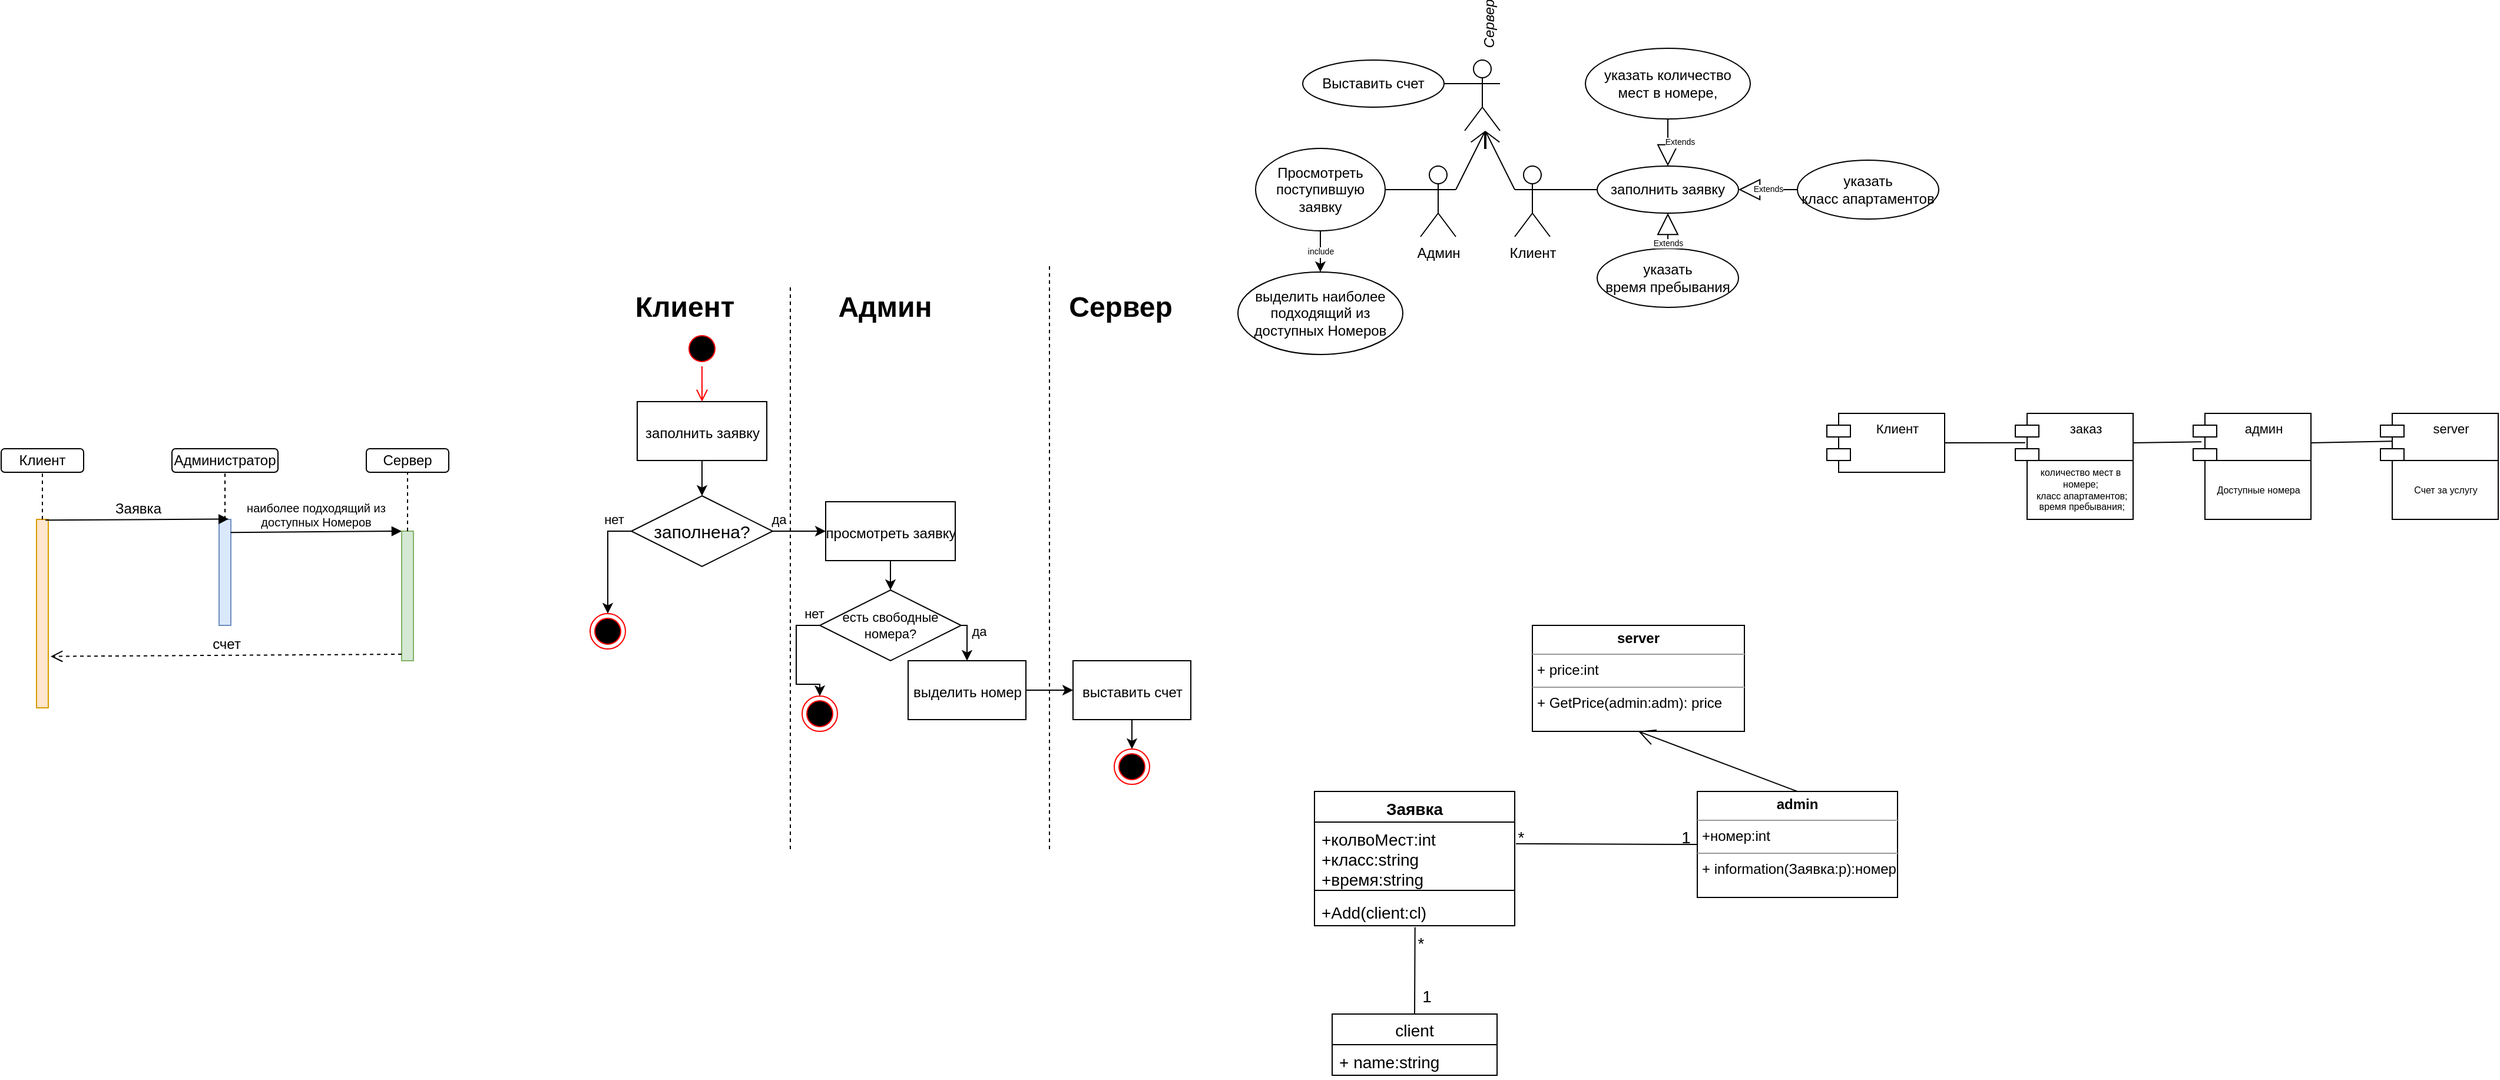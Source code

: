 <mxfile version="20.6.2" type="device"><diagram id="FvgOvNhc0AL6IE3lfwKK" name="Страница 1"><mxGraphModel dx="2424" dy="805" grid="1" gridSize="10" guides="1" tooltips="1" connect="1" arrows="1" fold="1" page="1" pageScale="1" pageWidth="827" pageHeight="1169" math="0" shadow="0"><root><mxCell id="0"/><mxCell id="1" parent="0"/><mxCell id="2zfGwBT45NxF4zeaI-SW-1" value="Клиент" style="shape=umlActor;verticalLabelPosition=bottom;verticalAlign=top;html=1;" vertex="1" parent="1"><mxGeometry x="615" y="180" width="30" height="60" as="geometry"/></mxCell><mxCell id="2zfGwBT45NxF4zeaI-SW-17" value="заполнить заявку" style="ellipse;whiteSpace=wrap;html=1;" vertex="1" parent="1"><mxGeometry x="685" y="180" width="120" height="40" as="geometry"/></mxCell><mxCell id="2zfGwBT45NxF4zeaI-SW-19" value="указать количество&lt;br&gt;мест в номере," style="ellipse;whiteSpace=wrap;html=1;" vertex="1" parent="1"><mxGeometry x="675" y="80" width="140" height="60" as="geometry"/></mxCell><mxCell id="2zfGwBT45NxF4zeaI-SW-21" value="указать&lt;br&gt;класс апартаментов &lt;br&gt;" style="ellipse;whiteSpace=wrap;html=1;" vertex="1" parent="1"><mxGeometry x="855" y="175" width="120" height="50" as="geometry"/></mxCell><mxCell id="2zfGwBT45NxF4zeaI-SW-23" value="указать&lt;br&gt;время пребывания&lt;br&gt;" style="ellipse;whiteSpace=wrap;html=1;" vertex="1" parent="1"><mxGeometry x="685" y="250" width="120" height="50" as="geometry"/></mxCell><mxCell id="2zfGwBT45NxF4zeaI-SW-35" value="Extends" style="endArrow=block;endSize=16;endFill=0;html=1;rounded=0;entryX=0.5;entryY=0;entryDx=0;entryDy=0;exitX=0.5;exitY=1;exitDx=0;exitDy=0;fontSize=7;verticalAlign=middle;" edge="1" parent="1" source="2zfGwBT45NxF4zeaI-SW-19" target="2zfGwBT45NxF4zeaI-SW-17"><mxGeometry y="10" width="160" relative="1" as="geometry"><mxPoint x="575" y="160" as="sourcePoint"/><mxPoint x="735" y="160" as="targetPoint"/><mxPoint as="offset"/></mxGeometry></mxCell><mxCell id="2zfGwBT45NxF4zeaI-SW-38" value="Extends" style="endArrow=block;endSize=16;endFill=0;html=1;rounded=0;entryX=0.5;entryY=1;entryDx=0;entryDy=0;exitX=0.5;exitY=0;exitDx=0;exitDy=0;fontSize=7;verticalAlign=top;" edge="1" parent="1" source="2zfGwBT45NxF4zeaI-SW-23" target="2zfGwBT45NxF4zeaI-SW-17"><mxGeometry width="160" relative="1" as="geometry"><mxPoint x="489" y="280" as="sourcePoint"/><mxPoint x="649" y="280" as="targetPoint"/></mxGeometry></mxCell><mxCell id="2zfGwBT45NxF4zeaI-SW-39" value="Extends" style="endArrow=block;endSize=16;endFill=0;html=1;rounded=0;entryX=1;entryY=0.5;entryDx=0;entryDy=0;fontSize=7;verticalAlign=middle;" edge="1" parent="1" target="2zfGwBT45NxF4zeaI-SW-17"><mxGeometry width="160" relative="1" as="geometry"><mxPoint x="855" y="200" as="sourcePoint"/><mxPoint x="785" y="150" as="targetPoint"/></mxGeometry></mxCell><mxCell id="2zfGwBT45NxF4zeaI-SW-49" value="include" style="edgeStyle=orthogonalEdgeStyle;rounded=0;orthogonalLoop=1;jettySize=auto;html=1;fontSize=7;" edge="1" parent="1" source="2zfGwBT45NxF4zeaI-SW-42" target="2zfGwBT45NxF4zeaI-SW-48"><mxGeometry relative="1" as="geometry"/></mxCell><mxCell id="2zfGwBT45NxF4zeaI-SW-42" value="&lt;font style=&quot;font-size: 12px;&quot;&gt;Просмотреть поступившую заявку&lt;/font&gt;" style="ellipse;whiteSpace=wrap;html=1;fontSize=7;" vertex="1" parent="1"><mxGeometry x="395" y="165" width="110" height="70" as="geometry"/></mxCell><mxCell id="2zfGwBT45NxF4zeaI-SW-45" value="" style="line;strokeWidth=1;fillColor=none;align=left;verticalAlign=middle;spacingTop=-1;spacingLeft=3;spacingRight=3;rotatable=0;labelPosition=right;points=[];portConstraint=eastwest;strokeColor=inherit;fontSize=7;" vertex="1" parent="1"><mxGeometry x="505" y="177.5" width="30" height="45" as="geometry"/></mxCell><mxCell id="2zfGwBT45NxF4zeaI-SW-48" value="&lt;font style=&quot;font-size: 12px;&quot;&gt;выделить наиболее подходящий из&lt;br&gt;доступных Номеров&lt;/font&gt;" style="ellipse;whiteSpace=wrap;html=1;fontSize=7;" vertex="1" parent="1"><mxGeometry x="380" y="270" width="140" height="70" as="geometry"/></mxCell><mxCell id="2zfGwBT45NxF4zeaI-SW-50" value="" style="line;strokeWidth=1;fillColor=none;align=left;verticalAlign=middle;spacingTop=-1;spacingLeft=3;spacingRight=3;rotatable=0;labelPosition=right;points=[];portConstraint=eastwest;strokeColor=inherit;fontSize=7;" vertex="1" parent="1"><mxGeometry x="645" y="196" width="40" height="8" as="geometry"/></mxCell><mxCell id="2zfGwBT45NxF4zeaI-SW-57" value="Админ" style="shape=umlActor;verticalLabelPosition=bottom;verticalAlign=top;html=1;" vertex="1" parent="1"><mxGeometry x="535" y="180" width="30" height="60" as="geometry"/></mxCell><mxCell id="2zfGwBT45NxF4zeaI-SW-59" value="Сервер&lt;br&gt;" style="shape=umlActor;verticalLabelPosition=bottom;verticalAlign=bottom;html=1;horizontal=0;align=center;fontStyle=2" vertex="1" parent="1"><mxGeometry x="572.5" y="90" width="30" height="60" as="geometry"/></mxCell><mxCell id="2zfGwBT45NxF4zeaI-SW-73" value="Выставить счет" style="ellipse;whiteSpace=wrap;html=1;" vertex="1" parent="1"><mxGeometry x="435" y="90" width="120" height="40" as="geometry"/></mxCell><mxCell id="2zfGwBT45NxF4zeaI-SW-74" value="" style="endArrow=none;html=1;rounded=0;fontSize=7;exitX=1;exitY=0.5;exitDx=0;exitDy=0;entryX=0;entryY=0.333;entryDx=0;entryDy=0;entryPerimeter=0;" edge="1" parent="1" source="2zfGwBT45NxF4zeaI-SW-73" target="2zfGwBT45NxF4zeaI-SW-59"><mxGeometry relative="1" as="geometry"><mxPoint x="655" y="200" as="sourcePoint"/><mxPoint x="815" y="200" as="targetPoint"/></mxGeometry></mxCell><mxCell id="2zfGwBT45NxF4zeaI-SW-81" value="&lt;p style=&quot;margin:0px;margin-top:4px;text-align:center;&quot;&gt;&lt;b&gt;admin&lt;/b&gt;&lt;/p&gt;&lt;hr size=&quot;1&quot;&gt;&lt;p style=&quot;margin:0px;margin-left:4px;&quot;&gt;+номер:int&lt;/p&gt;&lt;hr size=&quot;1&quot;&gt;&lt;p style=&quot;margin:0px;margin-left:4px;&quot;&gt;+ information(Заявка:p):номер&lt;/p&gt;" style="verticalAlign=top;align=left;overflow=fill;fontSize=12;fontFamily=Helvetica;html=1;" vertex="1" parent="1"><mxGeometry x="770" y="711" width="170" height="90" as="geometry"/></mxCell><mxCell id="2zfGwBT45NxF4zeaI-SW-82" value="&lt;p style=&quot;margin:0px;margin-top:4px;text-align:center;&quot;&gt;&lt;b&gt;server&lt;/b&gt;&lt;/p&gt;&lt;hr size=&quot;1&quot;&gt;&lt;p style=&quot;margin:0px;margin-left:4px;&quot;&gt;+ price:int&lt;/p&gt;&lt;hr size=&quot;1&quot;&gt;&lt;p style=&quot;margin:0px;margin-left:4px;&quot;&gt;+ GetPrice(admin:adm): price&lt;/p&gt;" style="verticalAlign=top;align=left;overflow=fill;fontSize=12;fontFamily=Helvetica;html=1;" vertex="1" parent="1"><mxGeometry x="630" y="570" width="180" height="90" as="geometry"/></mxCell><mxCell id="2zfGwBT45NxF4zeaI-SW-83" value="" style="endArrow=open;endFill=1;endSize=12;html=1;rounded=0;fontSize=12;exitX=0;exitY=0.333;exitDx=0;exitDy=0;exitPerimeter=0;" edge="1" parent="1" source="2zfGwBT45NxF4zeaI-SW-1"><mxGeometry width="160" relative="1" as="geometry"><mxPoint x="620" y="210" as="sourcePoint"/><mxPoint x="590" y="150" as="targetPoint"/></mxGeometry></mxCell><mxCell id="2zfGwBT45NxF4zeaI-SW-84" value="" style="endArrow=open;endFill=1;endSize=12;html=1;rounded=0;fontSize=12;exitX=1;exitY=0.333;exitDx=0;exitDy=0;exitPerimeter=0;" edge="1" parent="1" source="2zfGwBT45NxF4zeaI-SW-57"><mxGeometry width="160" relative="1" as="geometry"><mxPoint x="620" y="210" as="sourcePoint"/><mxPoint x="590" y="150" as="targetPoint"/></mxGeometry></mxCell><mxCell id="2zfGwBT45NxF4zeaI-SW-85" value="" style="endArrow=open;endFill=1;endSize=12;html=1;rounded=0;fontSize=12;entryX=0.5;entryY=1;entryDx=0;entryDy=0;exitX=0.5;exitY=0;exitDx=0;exitDy=0;" edge="1" parent="1" source="2zfGwBT45NxF4zeaI-SW-81" target="2zfGwBT45NxF4zeaI-SW-82"><mxGeometry width="160" relative="1" as="geometry"><mxPoint x="657.5" y="745" as="sourcePoint"/><mxPoint x="817.5" y="745" as="targetPoint"/></mxGeometry></mxCell><mxCell id="2zfGwBT45NxF4zeaI-SW-98" value="" style="html=1;points=[];perimeter=orthogonalPerimeter;fontSize=12;noLabel=1;labelBackgroundColor=default;fillColor=#ffe6cc;strokeColor=#d79b00;" vertex="1" parent="1"><mxGeometry x="-640" y="480" width="10" height="160" as="geometry"/></mxCell><mxCell id="2zfGwBT45NxF4zeaI-SW-99" value="" style="html=1;points=[];perimeter=orthogonalPerimeter;fontSize=12;fillColor=#dae8fc;strokeColor=#6c8ebf;" vertex="1" parent="1"><mxGeometry x="-485" y="480" width="10" height="90" as="geometry"/></mxCell><mxCell id="2zfGwBT45NxF4zeaI-SW-101" value="Заявка" style="html=1;verticalAlign=bottom;endArrow=block;rounded=0;fontSize=12;exitX=0.758;exitY=0.004;exitDx=0;exitDy=0;exitPerimeter=0;entryX=0.811;entryY=-0.003;entryDx=0;entryDy=0;entryPerimeter=0;" edge="1" parent="1" source="2zfGwBT45NxF4zeaI-SW-98" target="2zfGwBT45NxF4zeaI-SW-99"><mxGeometry width="80" relative="1" as="geometry"><mxPoint x="-610" y="470" as="sourcePoint"/><mxPoint x="-510" y="480" as="targetPoint"/></mxGeometry></mxCell><mxCell id="2zfGwBT45NxF4zeaI-SW-104" value="Клиент" style="rounded=1;whiteSpace=wrap;html=1;fontSize=12;" vertex="1" parent="1"><mxGeometry x="-670" y="420" width="70" height="20" as="geometry"/></mxCell><mxCell id="2zfGwBT45NxF4zeaI-SW-105" value="" style="endArrow=none;dashed=1;html=1;rounded=0;fontSize=12;entryX=0.5;entryY=1;entryDx=0;entryDy=0;" edge="1" parent="1" target="2zfGwBT45NxF4zeaI-SW-104"><mxGeometry width="50" height="50" relative="1" as="geometry"><mxPoint x="-635" y="480" as="sourcePoint"/><mxPoint x="-260" y="560" as="targetPoint"/></mxGeometry></mxCell><mxCell id="2zfGwBT45NxF4zeaI-SW-106" value="Администратор" style="rounded=1;whiteSpace=wrap;html=1;fontSize=12;" vertex="1" parent="1"><mxGeometry x="-525" y="420" width="90" height="20" as="geometry"/></mxCell><mxCell id="2zfGwBT45NxF4zeaI-SW-107" value="" style="endArrow=none;dashed=1;html=1;rounded=0;fontSize=12;entryX=0.5;entryY=1;entryDx=0;entryDy=0;" edge="1" parent="1" target="2zfGwBT45NxF4zeaI-SW-106"><mxGeometry width="50" height="50" relative="1" as="geometry"><mxPoint x="-480" y="480" as="sourcePoint"/><mxPoint x="-390" y="420" as="targetPoint"/></mxGeometry></mxCell><mxCell id="2zfGwBT45NxF4zeaI-SW-108" value="" style="html=1;points=[];perimeter=orthogonalPerimeter;fontSize=12;fillColor=#d5e8d4;strokeColor=#82b366;" vertex="1" parent="1"><mxGeometry x="-330" y="490" width="10" height="110" as="geometry"/></mxCell><mxCell id="2zfGwBT45NxF4zeaI-SW-109" value="наиболее подходящий из&lt;br style=&quot;font-size: 10px;&quot;&gt;доступных Номеров" style="html=1;verticalAlign=bottom;endArrow=block;entryX=0;entryY=0;rounded=0;fontSize=10;exitX=0.982;exitY=0.123;exitDx=0;exitDy=0;exitPerimeter=0;" edge="1" target="2zfGwBT45NxF4zeaI-SW-108" parent="1" source="2zfGwBT45NxF4zeaI-SW-99"><mxGeometry relative="1" as="geometry"><mxPoint x="-400" y="480" as="sourcePoint"/></mxGeometry></mxCell><mxCell id="2zfGwBT45NxF4zeaI-SW-110" value="счет" style="html=1;verticalAlign=bottom;endArrow=open;dashed=1;endSize=8;exitX=0;exitY=0.95;rounded=0;fontSize=12;entryX=1.2;entryY=0.727;entryDx=0;entryDy=0;entryPerimeter=0;" edge="1" source="2zfGwBT45NxF4zeaI-SW-108" parent="1" target="2zfGwBT45NxF4zeaI-SW-98"><mxGeometry relative="1" as="geometry"><mxPoint x="-400" y="566" as="targetPoint"/></mxGeometry></mxCell><mxCell id="2zfGwBT45NxF4zeaI-SW-111" value="Сервер" style="rounded=1;whiteSpace=wrap;html=1;fontSize=12;" vertex="1" parent="1"><mxGeometry x="-360" y="420" width="70" height="20" as="geometry"/></mxCell><mxCell id="2zfGwBT45NxF4zeaI-SW-113" value="" style="endArrow=none;dashed=1;html=1;rounded=0;fontSize=8;entryX=0.5;entryY=1;entryDx=0;entryDy=0;" edge="1" parent="1" target="2zfGwBT45NxF4zeaI-SW-111"><mxGeometry width="50" height="50" relative="1" as="geometry"><mxPoint x="-325" y="490" as="sourcePoint"/><mxPoint x="-310" y="540" as="targetPoint"/></mxGeometry></mxCell><mxCell id="2zfGwBT45NxF4zeaI-SW-122" value="" style="endArrow=none;dashed=1;html=1;rounded=0;fontSize=10;fontColor=none;" edge="1" parent="1"><mxGeometry width="50" height="50" relative="1" as="geometry"><mxPoint x="220" y="760" as="sourcePoint"/><mxPoint x="220" y="265" as="targetPoint"/></mxGeometry></mxCell><mxCell id="2zfGwBT45NxF4zeaI-SW-123" value="" style="endArrow=none;dashed=1;html=1;rounded=0;fontSize=10;fontColor=none;" edge="1" parent="1"><mxGeometry width="50" height="50" relative="1" as="geometry"><mxPoint y="760" as="sourcePoint"/><mxPoint y="280" as="targetPoint"/></mxGeometry></mxCell><mxCell id="2zfGwBT45NxF4zeaI-SW-124" value="Клиент" style="text;strokeColor=none;fillColor=none;html=1;fontSize=24;fontStyle=1;verticalAlign=middle;align=center;labelBackgroundColor=none;fontColor=none;" vertex="1" parent="1"><mxGeometry x="-140" y="280" width="100" height="40" as="geometry"/></mxCell><mxCell id="2zfGwBT45NxF4zeaI-SW-125" value="Сервер" style="text;html=1;fontSize=24;fontStyle=1;verticalAlign=middle;align=center;labelBackgroundColor=none;" vertex="1" parent="1"><mxGeometry x="230" y="280" width="100" height="40" as="geometry"/></mxCell><mxCell id="2zfGwBT45NxF4zeaI-SW-126" value="Админ" style="text;strokeColor=none;fillColor=none;html=1;fontSize=24;fontStyle=1;verticalAlign=middle;align=center;labelBackgroundColor=none;fontColor=none;" vertex="1" parent="1"><mxGeometry x="30" y="280" width="100" height="40" as="geometry"/></mxCell><mxCell id="2zfGwBT45NxF4zeaI-SW-130" value="" style="ellipse;html=1;shape=startState;fillColor=#000000;strokeColor=#ff0000;labelBackgroundColor=none;fontSize=15;fontColor=none;" vertex="1" parent="1"><mxGeometry x="-90" y="320" width="30" height="30" as="geometry"/></mxCell><mxCell id="2zfGwBT45NxF4zeaI-SW-131" value="" style="edgeStyle=orthogonalEdgeStyle;html=1;verticalAlign=bottom;endArrow=open;endSize=8;strokeColor=#ff0000;rounded=0;labelBackgroundColor=none;fontSize=15;fontColor=none;" edge="1" source="2zfGwBT45NxF4zeaI-SW-130" parent="1"><mxGeometry relative="1" as="geometry"><mxPoint x="-75" y="380" as="targetPoint"/></mxGeometry></mxCell><mxCell id="2zfGwBT45NxF4zeaI-SW-138" style="edgeStyle=orthogonalEdgeStyle;rounded=0;orthogonalLoop=1;jettySize=auto;html=1;exitX=0.5;exitY=1;exitDx=0;exitDy=0;entryX=0.5;entryY=0;entryDx=0;entryDy=0;labelBackgroundColor=none;fontSize=15;fontColor=none;" edge="1" parent="1" source="2zfGwBT45NxF4zeaI-SW-132" target="2zfGwBT45NxF4zeaI-SW-137"><mxGeometry relative="1" as="geometry"/></mxCell><mxCell id="2zfGwBT45NxF4zeaI-SW-132" value="&lt;span style=&quot;font-size: 12px;&quot;&gt;заполнить заявку&lt;/span&gt;" style="html=1;labelBackgroundColor=none;fontSize=15;fontColor=none;" vertex="1" parent="1"><mxGeometry x="-130" y="380" width="110" height="50" as="geometry"/></mxCell><mxCell id="2zfGwBT45NxF4zeaI-SW-140" style="edgeStyle=orthogonalEdgeStyle;rounded=0;orthogonalLoop=1;jettySize=auto;html=1;exitX=0;exitY=0.5;exitDx=0;exitDy=0;entryX=0.5;entryY=0;entryDx=0;entryDy=0;labelBackgroundColor=none;fontSize=15;fontColor=none;" edge="1" parent="1" source="2zfGwBT45NxF4zeaI-SW-137" target="2zfGwBT45NxF4zeaI-SW-139"><mxGeometry relative="1" as="geometry"/></mxCell><mxCell id="2zfGwBT45NxF4zeaI-SW-143" style="edgeStyle=orthogonalEdgeStyle;rounded=0;orthogonalLoop=1;jettySize=auto;html=1;exitX=1;exitY=0.5;exitDx=0;exitDy=0;entryX=0;entryY=0.5;entryDx=0;entryDy=0;labelBackgroundColor=none;fontSize=15;fontColor=none;" edge="1" parent="1" source="2zfGwBT45NxF4zeaI-SW-137" target="2zfGwBT45NxF4zeaI-SW-142"><mxGeometry relative="1" as="geometry"/></mxCell><mxCell id="2zfGwBT45NxF4zeaI-SW-137" value="заполнена?" style="shape=rhombus;perimeter=rhombusPerimeter;whiteSpace=wrap;html=1;align=center;labelBackgroundColor=none;fontSize=15;fontColor=none;" vertex="1" parent="1"><mxGeometry x="-135" y="460" width="120" height="60" as="geometry"/></mxCell><mxCell id="2zfGwBT45NxF4zeaI-SW-139" value="" style="ellipse;html=1;shape=endState;fillColor=#000000;strokeColor=#ff0000;labelBackgroundColor=none;fontSize=15;fontColor=none;" vertex="1" parent="1"><mxGeometry x="-170" y="560" width="30" height="30" as="geometry"/></mxCell><mxCell id="2zfGwBT45NxF4zeaI-SW-148" style="edgeStyle=orthogonalEdgeStyle;rounded=0;orthogonalLoop=1;jettySize=auto;html=1;exitX=0.5;exitY=1;exitDx=0;exitDy=0;entryX=0.5;entryY=0;entryDx=0;entryDy=0;labelBackgroundColor=none;fontSize=15;fontColor=none;" edge="1" parent="1" source="2zfGwBT45NxF4zeaI-SW-142" target="2zfGwBT45NxF4zeaI-SW-147"><mxGeometry relative="1" as="geometry"/></mxCell><mxCell id="2zfGwBT45NxF4zeaI-SW-142" value="&lt;span style=&quot;font-size: 12px;&quot;&gt;просмотреть заявку&lt;/span&gt;" style="html=1;labelBackgroundColor=none;fontSize=15;fontColor=none;" vertex="1" parent="1"><mxGeometry x="30" y="465" width="110" height="50" as="geometry"/></mxCell><mxCell id="2zfGwBT45NxF4zeaI-SW-150" style="edgeStyle=orthogonalEdgeStyle;rounded=0;orthogonalLoop=1;jettySize=auto;html=1;exitX=0;exitY=0.5;exitDx=0;exitDy=0;entryX=0.5;entryY=0;entryDx=0;entryDy=0;labelBackgroundColor=none;fontSize=15;fontColor=none;" edge="1" parent="1" source="2zfGwBT45NxF4zeaI-SW-147" target="2zfGwBT45NxF4zeaI-SW-149"><mxGeometry relative="1" as="geometry"/></mxCell><mxCell id="2zfGwBT45NxF4zeaI-SW-152" style="edgeStyle=orthogonalEdgeStyle;rounded=0;orthogonalLoop=1;jettySize=auto;html=1;exitX=1;exitY=0.5;exitDx=0;exitDy=0;entryX=0.5;entryY=0;entryDx=0;entryDy=0;labelBackgroundColor=none;fontSize=15;fontColor=none;" edge="1" parent="1" source="2zfGwBT45NxF4zeaI-SW-147" target="2zfGwBT45NxF4zeaI-SW-151"><mxGeometry relative="1" as="geometry"/></mxCell><mxCell id="2zfGwBT45NxF4zeaI-SW-147" value="есть свободные&lt;br style=&quot;font-size: 11px;&quot;&gt;номера?" style="shape=rhombus;perimeter=rhombusPerimeter;whiteSpace=wrap;html=1;align=center;labelBackgroundColor=none;fontSize=11;fontColor=none;" vertex="1" parent="1"><mxGeometry x="25" y="540" width="120" height="60" as="geometry"/></mxCell><mxCell id="2zfGwBT45NxF4zeaI-SW-149" value="" style="ellipse;html=1;shape=endState;fillColor=#000000;strokeColor=#ff0000;labelBackgroundColor=none;fontSize=15;fontColor=none;" vertex="1" parent="1"><mxGeometry x="10" y="630" width="30" height="30" as="geometry"/></mxCell><mxCell id="2zfGwBT45NxF4zeaI-SW-154" style="edgeStyle=orthogonalEdgeStyle;rounded=0;orthogonalLoop=1;jettySize=auto;html=1;exitX=1;exitY=0.5;exitDx=0;exitDy=0;entryX=0;entryY=0.5;entryDx=0;entryDy=0;labelBackgroundColor=none;fontSize=11;fontColor=none;" edge="1" parent="1" source="2zfGwBT45NxF4zeaI-SW-151" target="2zfGwBT45NxF4zeaI-SW-153"><mxGeometry relative="1" as="geometry"/></mxCell><mxCell id="2zfGwBT45NxF4zeaI-SW-151" value="&lt;span style=&quot;font-size: 12px;&quot;&gt;выделить номер&lt;/span&gt;" style="html=1;labelBackgroundColor=none;fontSize=15;fontColor=none;" vertex="1" parent="1"><mxGeometry x="100" y="600" width="100" height="50" as="geometry"/></mxCell><mxCell id="2zfGwBT45NxF4zeaI-SW-156" style="edgeStyle=orthogonalEdgeStyle;rounded=0;orthogonalLoop=1;jettySize=auto;html=1;exitX=0.5;exitY=1;exitDx=0;exitDy=0;entryX=0.5;entryY=0;entryDx=0;entryDy=0;labelBackgroundColor=none;fontSize=11;fontColor=none;" edge="1" parent="1" source="2zfGwBT45NxF4zeaI-SW-153" target="2zfGwBT45NxF4zeaI-SW-155"><mxGeometry relative="1" as="geometry"/></mxCell><mxCell id="2zfGwBT45NxF4zeaI-SW-153" value="&lt;span style=&quot;font-size: 12px;&quot;&gt;выставить счет&lt;/span&gt;" style="html=1;labelBackgroundColor=none;fontSize=15;fontColor=none;" vertex="1" parent="1"><mxGeometry x="240" y="600" width="100" height="50" as="geometry"/></mxCell><mxCell id="2zfGwBT45NxF4zeaI-SW-155" value="" style="ellipse;html=1;shape=endState;fillColor=#000000;strokeColor=#ff0000;labelBackgroundColor=none;fontSize=11;fontColor=none;" vertex="1" parent="1"><mxGeometry x="275" y="675" width="30" height="30" as="geometry"/></mxCell><mxCell id="2zfGwBT45NxF4zeaI-SW-158" value="нет" style="text;html=1;align=center;verticalAlign=middle;resizable=0;points=[];autosize=1;strokeColor=none;fillColor=none;fontSize=11;fontColor=none;" vertex="1" parent="1"><mxGeometry x="-170" y="465" width="40" height="30" as="geometry"/></mxCell><mxCell id="2zfGwBT45NxF4zeaI-SW-159" value="да" style="text;html=1;align=center;verticalAlign=middle;resizable=0;points=[];autosize=1;strokeColor=none;fillColor=none;fontSize=11;fontColor=none;" vertex="1" parent="1"><mxGeometry x="-30" y="465" width="40" height="30" as="geometry"/></mxCell><mxCell id="2zfGwBT45NxF4zeaI-SW-160" value="нет" style="text;html=1;align=center;verticalAlign=middle;resizable=0;points=[];autosize=1;strokeColor=none;fillColor=none;fontSize=11;fontColor=none;" vertex="1" parent="1"><mxGeometry y="545" width="40" height="30" as="geometry"/></mxCell><mxCell id="2zfGwBT45NxF4zeaI-SW-161" value="да" style="text;html=1;align=center;verticalAlign=middle;resizable=0;points=[];autosize=1;strokeColor=none;fillColor=none;fontSize=11;fontColor=none;" vertex="1" parent="1"><mxGeometry x="140" y="560" width="40" height="30" as="geometry"/></mxCell><mxCell id="2zfGwBT45NxF4zeaI-SW-162" value="Клиент" style="shape=module;align=left;spacingLeft=20;align=center;verticalAlign=top;labelBackgroundColor=none;fontSize=11;fontColor=none;" vertex="1" parent="1"><mxGeometry x="880" y="390" width="100" height="50" as="geometry"/></mxCell><mxCell id="2zfGwBT45NxF4zeaI-SW-164" value="заказ" style="shape=module;align=left;spacingLeft=20;align=center;verticalAlign=top;labelBackgroundColor=none;fontSize=11;fontColor=none;" vertex="1" parent="1"><mxGeometry x="1040" y="390" width="100" height="50" as="geometry"/></mxCell><mxCell id="2zfGwBT45NxF4zeaI-SW-165" value="админ" style="shape=module;align=left;spacingLeft=20;align=center;verticalAlign=top;labelBackgroundColor=none;fontSize=11;fontColor=none;" vertex="1" parent="1"><mxGeometry x="1191" y="390" width="100" height="50" as="geometry"/></mxCell><mxCell id="2zfGwBT45NxF4zeaI-SW-166" value="server&#10;" style="shape=module;align=left;spacingLeft=20;align=center;verticalAlign=top;labelBackgroundColor=none;fontSize=11;fontColor=none;" vertex="1" parent="1"><mxGeometry x="1350" y="390" width="100" height="50" as="geometry"/></mxCell><mxCell id="2zfGwBT45NxF4zeaI-SW-167" value="" style="endArrow=none;html=1;rounded=0;labelBackgroundColor=none;fontSize=11;fontColor=none;exitX=1;exitY=0.5;exitDx=0;exitDy=0;entryX=0.084;entryY=0.498;entryDx=0;entryDy=0;entryPerimeter=0;" edge="1" parent="1" source="2zfGwBT45NxF4zeaI-SW-162" target="2zfGwBT45NxF4zeaI-SW-164"><mxGeometry width="50" height="50" relative="1" as="geometry"><mxPoint x="1020" y="530" as="sourcePoint"/><mxPoint x="1070" y="480" as="targetPoint"/></mxGeometry></mxCell><mxCell id="2zfGwBT45NxF4zeaI-SW-169" value="" style="endArrow=none;html=1;rounded=0;labelBackgroundColor=none;fontSize=11;fontColor=none;exitX=1;exitY=0.5;exitDx=0;exitDy=0;entryX=0.071;entryY=0.483;entryDx=0;entryDy=0;entryPerimeter=0;" edge="1" parent="1" source="2zfGwBT45NxF4zeaI-SW-164" target="2zfGwBT45NxF4zeaI-SW-165"><mxGeometry width="50" height="50" relative="1" as="geometry"><mxPoint x="1000" y="435" as="sourcePoint"/><mxPoint x="1068.4" y="434.9" as="targetPoint"/></mxGeometry></mxCell><mxCell id="2zfGwBT45NxF4zeaI-SW-171" value="" style="endArrow=none;html=1;rounded=0;labelBackgroundColor=none;fontSize=11;fontColor=none;exitX=1;exitY=0.5;exitDx=0;exitDy=0;entryX=0.1;entryY=0.473;entryDx=0;entryDy=0;entryPerimeter=0;" edge="1" parent="1" source="2zfGwBT45NxF4zeaI-SW-165" target="2zfGwBT45NxF4zeaI-SW-166"><mxGeometry width="50" height="50" relative="1" as="geometry"><mxPoint x="1020" y="455" as="sourcePoint"/><mxPoint x="1088.4" y="454.9" as="targetPoint"/></mxGeometry></mxCell><mxCell id="2zfGwBT45NxF4zeaI-SW-175" value="количество мест в &lt;br&gt;номере;&lt;br style=&quot;font-size: 8px;&quot;&gt;&amp;nbsp;класс апартаментов;&lt;br style=&quot;font-size: 8px;&quot;&gt;&amp;nbsp;время пребывания;" style="html=1;labelBackgroundColor=none;fontSize=8;fontColor=none;" vertex="1" parent="1"><mxGeometry x="1050" y="430" width="90" height="50" as="geometry"/></mxCell><mxCell id="2zfGwBT45NxF4zeaI-SW-176" value="Доступные номера" style="html=1;labelBackgroundColor=none;fontSize=8;fontColor=none;" vertex="1" parent="1"><mxGeometry x="1201" y="430" width="90" height="50" as="geometry"/></mxCell><mxCell id="2zfGwBT45NxF4zeaI-SW-177" value="Счет за услугу" style="html=1;labelBackgroundColor=none;fontSize=8;fontColor=none;" vertex="1" parent="1"><mxGeometry x="1360" y="430" width="90" height="50" as="geometry"/></mxCell><mxCell id="2zfGwBT45NxF4zeaI-SW-190" value="Заявка" style="swimlane;fontStyle=1;align=center;verticalAlign=top;childLayout=stackLayout;horizontal=1;startSize=26;horizontalStack=0;resizeParent=1;resizeParentMax=0;resizeLast=0;collapsible=1;marginBottom=0;labelBackgroundColor=none;fontSize=14;fontColor=none;" vertex="1" parent="1"><mxGeometry x="445" y="711" width="170" height="114" as="geometry"/></mxCell><mxCell id="2zfGwBT45NxF4zeaI-SW-191" value="+колвоМест:int&#10;+класс:string&#10;+время:string" style="text;strokeColor=none;fillColor=none;align=left;verticalAlign=top;spacingLeft=4;spacingRight=4;overflow=hidden;rotatable=0;points=[[0,0.5],[1,0.5]];portConstraint=eastwest;labelBackgroundColor=none;fontSize=14;fontColor=none;" vertex="1" parent="2zfGwBT45NxF4zeaI-SW-190"><mxGeometry y="26" width="170" height="54" as="geometry"/></mxCell><mxCell id="2zfGwBT45NxF4zeaI-SW-192" value="" style="line;strokeWidth=1;fillColor=none;align=left;verticalAlign=middle;spacingTop=-1;spacingLeft=3;spacingRight=3;rotatable=0;labelPosition=right;points=[];portConstraint=eastwest;strokeColor=inherit;labelBackgroundColor=none;fontSize=14;fontColor=none;" vertex="1" parent="2zfGwBT45NxF4zeaI-SW-190"><mxGeometry y="80" width="170" height="8" as="geometry"/></mxCell><mxCell id="2zfGwBT45NxF4zeaI-SW-193" value="+Add(client:cl)&#10;" style="text;strokeColor=none;fillColor=none;align=left;verticalAlign=top;spacingLeft=4;spacingRight=4;overflow=hidden;rotatable=0;points=[[0,0.5],[1,0.5]];portConstraint=eastwest;labelBackgroundColor=none;fontSize=14;fontColor=none;" vertex="1" parent="2zfGwBT45NxF4zeaI-SW-190"><mxGeometry y="88" width="170" height="26" as="geometry"/></mxCell><mxCell id="2zfGwBT45NxF4zeaI-SW-194" value="" style="endArrow=none;html=1;rounded=0;labelBackgroundColor=none;fontSize=14;fontColor=none;exitX=0.5;exitY=0;exitDx=0;exitDy=0;entryX=0.502;entryY=1.046;entryDx=0;entryDy=0;entryPerimeter=0;" edge="1" parent="1" source="2zfGwBT45NxF4zeaI-SW-203" target="2zfGwBT45NxF4zeaI-SW-193"><mxGeometry width="50" height="50" relative="1" as="geometry"><mxPoint x="530" y="900" as="sourcePoint"/><mxPoint x="530" y="830" as="targetPoint"/></mxGeometry></mxCell><mxCell id="2zfGwBT45NxF4zeaI-SW-195" value="1" style="text;html=1;align=center;verticalAlign=middle;resizable=0;points=[];autosize=1;strokeColor=none;fillColor=none;fontSize=14;fontColor=none;" vertex="1" parent="1"><mxGeometry x="525" y="870" width="30" height="30" as="geometry"/></mxCell><mxCell id="2zfGwBT45NxF4zeaI-SW-196" value="*" style="text;html=1;align=center;verticalAlign=middle;resizable=0;points=[];autosize=1;strokeColor=none;fillColor=none;fontSize=14;fontColor=none;" vertex="1" parent="1"><mxGeometry x="520" y="825" width="30" height="30" as="geometry"/></mxCell><mxCell id="2zfGwBT45NxF4zeaI-SW-203" value="client" style="swimlane;fontStyle=0;childLayout=stackLayout;horizontal=1;startSize=26;fillColor=none;horizontalStack=0;resizeParent=1;resizeParentMax=0;resizeLast=0;collapsible=1;marginBottom=0;labelBackgroundColor=none;fontSize=14;fontColor=none;" vertex="1" parent="1"><mxGeometry x="460" y="900" width="140" height="52" as="geometry"/></mxCell><mxCell id="2zfGwBT45NxF4zeaI-SW-204" value="+ name:string&#10;" style="text;strokeColor=none;fillColor=none;align=left;verticalAlign=top;spacingLeft=4;spacingRight=4;overflow=hidden;rotatable=0;points=[[0,0.5],[1,0.5]];portConstraint=eastwest;labelBackgroundColor=none;fontSize=14;fontColor=none;" vertex="1" parent="2zfGwBT45NxF4zeaI-SW-203"><mxGeometry y="26" width="140" height="26" as="geometry"/></mxCell><mxCell id="2zfGwBT45NxF4zeaI-SW-207" value="" style="endArrow=none;html=1;rounded=0;labelBackgroundColor=none;fontSize=14;fontColor=none;entryX=0;entryY=0.5;entryDx=0;entryDy=0;exitX=1.006;exitY=0.34;exitDx=0;exitDy=0;exitPerimeter=0;" edge="1" parent="1" source="2zfGwBT45NxF4zeaI-SW-191" target="2zfGwBT45NxF4zeaI-SW-81"><mxGeometry relative="1" as="geometry"><mxPoint x="590" y="760" as="sourcePoint"/><mxPoint x="750" y="760" as="targetPoint"/></mxGeometry></mxCell><mxCell id="2zfGwBT45NxF4zeaI-SW-208" value="1" style="text;html=1;align=center;verticalAlign=middle;resizable=0;points=[];autosize=1;strokeColor=none;fillColor=none;fontSize=14;fontColor=none;" vertex="1" parent="1"><mxGeometry x="745" y="735" width="30" height="30" as="geometry"/></mxCell><mxCell id="2zfGwBT45NxF4zeaI-SW-209" value="*" style="text;html=1;align=center;verticalAlign=middle;resizable=0;points=[];autosize=1;strokeColor=none;fillColor=none;fontSize=14;fontColor=none;" vertex="1" parent="1"><mxGeometry x="605" y="735" width="30" height="30" as="geometry"/></mxCell></root></mxGraphModel></diagram></mxfile>